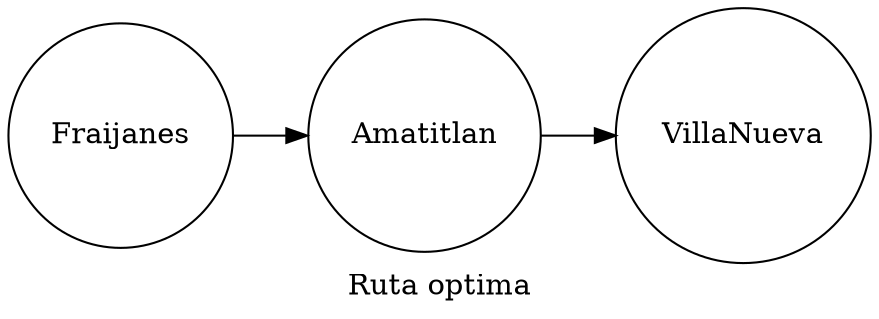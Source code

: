 digraph G {
node [shape="circle"]
rankdir = "LR"
label = "Ruta optima"
nodo0[label = "Fraijanes"];
nodo1[label = "Amatitlan"];
nodo2[label = "VillaNueva"];
nodo0 -> nodo1;
nodo1 -> nodo2;

}
